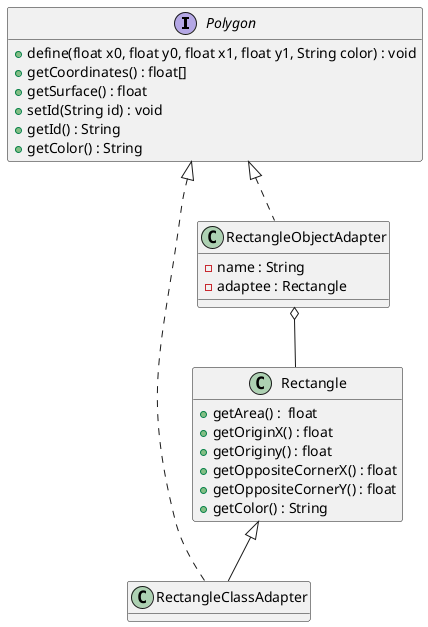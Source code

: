 @startuml
	interface Polygon{
		+ define(float x0, float y0, float x1, float y1, String color) : void
		+ getCoordinates() : float[]
		+ getSurface() : float
		+ setId(String id) : void
		+ getId() : String
		+ getColor() : String
	}
	hide Polygon fields
	
	class Rectangle{
		- x0 : float 
		- y0 : float
		- height : float 
		- width : float
		- color : String
		+ getArea() :  float
		+ getOriginX() : float
		+ getOriginy() : float
		+ getOppositeCornerX() : float
		+ getOppositeCornerY() : float
		+ getColor() : String
	}
	hide Rectangle fields
	
	class RectangleClassAdapter {
		- name : String
	}
	
	class RectangleObjectAdapter{
		- name : String
		- adaptee : Rectangle
	}
	
	hide RectangleClassAdapter fields
	Polygon <|.. RectangleClassAdapter
	Polygon <|.. RectangleObjectAdapter
	RectangleObjectAdapter o-- Rectangle
	Rectangle <|-- RectangleClassAdapter
	
@enduml
